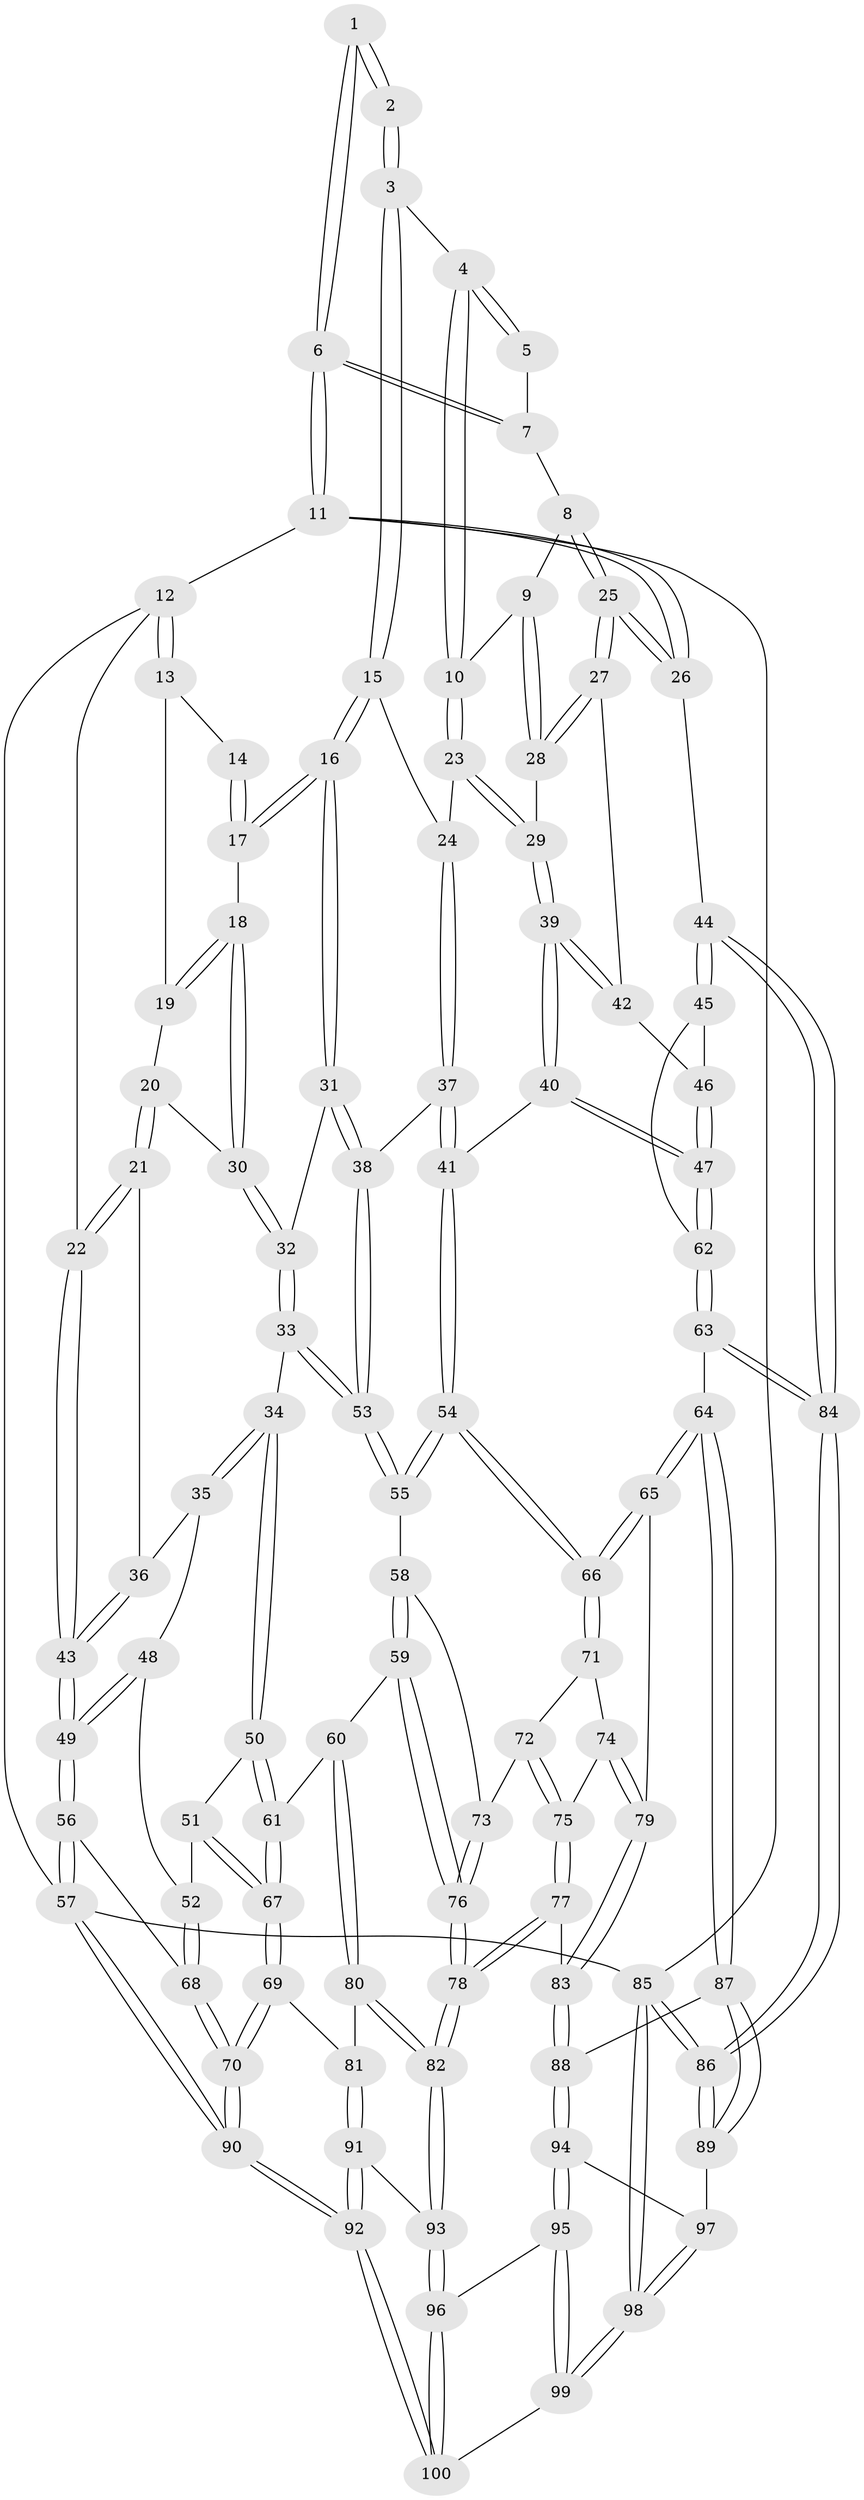 // coarse degree distribution, {4: 0.48333333333333334, 6: 0.08333333333333333, 3: 0.08333333333333333, 7: 0.016666666666666666, 5: 0.3333333333333333}
// Generated by graph-tools (version 1.1) at 2025/42/03/06/25 10:42:26]
// undirected, 100 vertices, 247 edges
graph export_dot {
graph [start="1"]
  node [color=gray90,style=filled];
  1 [pos="+1+0"];
  2 [pos="+0.56347522777168+0"];
  3 [pos="+0.6072500964506644+0"];
  4 [pos="+0.7363962478310887+0.11085505750197307"];
  5 [pos="+0.8474928907114115+0.07148719559712012"];
  6 [pos="+1+0"];
  7 [pos="+0.9016100338658968+0.0937436658055575"];
  8 [pos="+0.9524388590201932+0.17495962612895619"];
  9 [pos="+0.8252776514036277+0.19246743999015703"];
  10 [pos="+0.7420961333668473+0.15433010986568818"];
  11 [pos="+1+0"];
  12 [pos="+0+0"];
  13 [pos="+0.21318888223192084+0"];
  14 [pos="+0.49259157429589695+0"];
  15 [pos="+0.5377490398145713+0.26437809096779963"];
  16 [pos="+0.5343810688640004+0.26544815504498387"];
  17 [pos="+0.4522010922200261+0.2422625294082846"];
  18 [pos="+0.39165566394173384+0.25261385345541754"];
  19 [pos="+0.26667288034819214+0.08455707704791257"];
  20 [pos="+0.18906980831791162+0.26670863029564346"];
  21 [pos="+0.16187613812859586+0.29702921351967515"];
  22 [pos="+0+0"];
  23 [pos="+0.6829535582606907+0.278041938731854"];
  24 [pos="+0.6263302651329044+0.27686456926466596"];
  25 [pos="+1+0.2815993313216976"];
  26 [pos="+1+0.2818201158572418"];
  27 [pos="+0.950570042496875+0.34294760087589554"];
  28 [pos="+0.8693687991659974+0.2985412283584793"];
  29 [pos="+0.7087040096174494+0.3228682806368309"];
  30 [pos="+0.3771556756792522+0.2756227698112317"];
  31 [pos="+0.5136745181768445+0.38282431092268776"];
  32 [pos="+0.3373925696732024+0.40899367893231403"];
  33 [pos="+0.31657085237406324+0.4395553602798323"];
  34 [pos="+0.25375723789984966+0.4450759168101734"];
  35 [pos="+0.17034490222753398+0.37250402198888377"];
  36 [pos="+0.1648498533194848+0.3562158240882674"];
  37 [pos="+0.5652843971262735+0.47457844891037726"];
  38 [pos="+0.5495538299423474+0.46304870180502183"];
  39 [pos="+0.7265331970710738+0.4285627819416195"];
  40 [pos="+0.708830799140244+0.47076758485270803"];
  41 [pos="+0.6058905936975675+0.513331927537293"];
  42 [pos="+0.884333410115542+0.4081132744365794"];
  43 [pos="+0+0.3143823816007882"];
  44 [pos="+1+0.5459027428195786"];
  45 [pos="+0.9450148336842876+0.5541378061825601"];
  46 [pos="+0.8857751160700625+0.418724624682407"];
  47 [pos="+0.8235645516095241+0.6064684327430246"];
  48 [pos="+0.06048619099290184+0.4414161663377078"];
  49 [pos="+0+0.447009248161334"];
  50 [pos="+0.1997317130186269+0.5438771700043312"];
  51 [pos="+0.1769795150408357+0.5588536972019537"];
  52 [pos="+0.10934650040614016+0.5756587687382289"];
  53 [pos="+0.36446733677844123+0.4904409151485267"];
  54 [pos="+0.5880928773509658+0.5602702187379895"];
  55 [pos="+0.3912062480003364+0.5643682802062676"];
  56 [pos="+0+0.6055620794563374"];
  57 [pos="+0+1"];
  58 [pos="+0.38973947215116045+0.577788527208097"];
  59 [pos="+0.3176782367980086+0.644379462537702"];
  60 [pos="+0.3000010235791822+0.6506320635430138"];
  61 [pos="+0.2743084412742479+0.6353178936224347"];
  62 [pos="+0.8259425241805939+0.6105013107252921"];
  63 [pos="+0.8256595240789977+0.6125379217887894"];
  64 [pos="+0.7570097708786367+0.7180567877336586"];
  65 [pos="+0.655587755475809+0.6875906136299195"];
  66 [pos="+0.5881087692046206+0.5701832173872879"];
  67 [pos="+0.19199200861257468+0.6892400535472873"];
  68 [pos="+0.054779729561321336+0.6149820739916158"];
  69 [pos="+0.1739811936130722+0.7534939971720851"];
  70 [pos="+0.13829899055301986+0.7607138847710865"];
  71 [pos="+0.5508802158580018+0.6104853180000457"];
  72 [pos="+0.42831873151280825+0.6250772472380468"];
  73 [pos="+0.4160524720014855+0.6199012514301622"];
  74 [pos="+0.5486859874494406+0.6140712367974872"];
  75 [pos="+0.4996955367951125+0.6813062011272374"];
  76 [pos="+0.40663938479306194+0.7381616260570661"];
  77 [pos="+0.49026914322523935+0.7903500785812207"];
  78 [pos="+0.428578248577327+0.8230914067907622"];
  79 [pos="+0.5660819927372105+0.7634353909786347"];
  80 [pos="+0.2746996037375621+0.7564361272894149"];
  81 [pos="+0.22105995044761012+0.7662917318118209"];
  82 [pos="+0.42236672454306134+0.8305270662186063"];
  83 [pos="+0.5413401303476175+0.7875400560088944"];
  84 [pos="+1+0.9648396911004714"];
  85 [pos="+1+1"];
  86 [pos="+1+0.9703979171947983"];
  87 [pos="+0.7571332853522958+0.7185983320218171"];
  88 [pos="+0.6306139689712136+0.8552856497089493"];
  89 [pos="+0.8208825592456216+0.8241795313192289"];
  90 [pos="+0+1"];
  91 [pos="+0.23451500571626077+0.8589006841524102"];
  92 [pos="+0.11538047251252635+1"];
  93 [pos="+0.4197069567698813+0.8462201733339659"];
  94 [pos="+0.6500687790014502+0.9056758226423326"];
  95 [pos="+0.6123581357816115+0.9823037279402361"];
  96 [pos="+0.41805546401014765+0.874420566887643"];
  97 [pos="+0.7533958669892057+0.8960356717018179"];
  98 [pos="+0.8538574231490237+1"];
  99 [pos="+0.6419332602487585+1"];
  100 [pos="+0.23214413580183524+1"];
  1 -- 2;
  1 -- 2;
  1 -- 6;
  1 -- 6;
  2 -- 3;
  2 -- 3;
  3 -- 4;
  3 -- 15;
  3 -- 15;
  4 -- 5;
  4 -- 5;
  4 -- 10;
  4 -- 10;
  5 -- 7;
  6 -- 7;
  6 -- 7;
  6 -- 11;
  6 -- 11;
  7 -- 8;
  8 -- 9;
  8 -- 25;
  8 -- 25;
  9 -- 10;
  9 -- 28;
  9 -- 28;
  10 -- 23;
  10 -- 23;
  11 -- 12;
  11 -- 26;
  11 -- 26;
  11 -- 85;
  12 -- 13;
  12 -- 13;
  12 -- 22;
  12 -- 57;
  13 -- 14;
  13 -- 19;
  14 -- 17;
  14 -- 17;
  15 -- 16;
  15 -- 16;
  15 -- 24;
  16 -- 17;
  16 -- 17;
  16 -- 31;
  16 -- 31;
  17 -- 18;
  18 -- 19;
  18 -- 19;
  18 -- 30;
  18 -- 30;
  19 -- 20;
  20 -- 21;
  20 -- 21;
  20 -- 30;
  21 -- 22;
  21 -- 22;
  21 -- 36;
  22 -- 43;
  22 -- 43;
  23 -- 24;
  23 -- 29;
  23 -- 29;
  24 -- 37;
  24 -- 37;
  25 -- 26;
  25 -- 26;
  25 -- 27;
  25 -- 27;
  26 -- 44;
  27 -- 28;
  27 -- 28;
  27 -- 42;
  28 -- 29;
  29 -- 39;
  29 -- 39;
  30 -- 32;
  30 -- 32;
  31 -- 32;
  31 -- 38;
  31 -- 38;
  32 -- 33;
  32 -- 33;
  33 -- 34;
  33 -- 53;
  33 -- 53;
  34 -- 35;
  34 -- 35;
  34 -- 50;
  34 -- 50;
  35 -- 36;
  35 -- 48;
  36 -- 43;
  36 -- 43;
  37 -- 38;
  37 -- 41;
  37 -- 41;
  38 -- 53;
  38 -- 53;
  39 -- 40;
  39 -- 40;
  39 -- 42;
  39 -- 42;
  40 -- 41;
  40 -- 47;
  40 -- 47;
  41 -- 54;
  41 -- 54;
  42 -- 46;
  43 -- 49;
  43 -- 49;
  44 -- 45;
  44 -- 45;
  44 -- 84;
  44 -- 84;
  45 -- 46;
  45 -- 62;
  46 -- 47;
  46 -- 47;
  47 -- 62;
  47 -- 62;
  48 -- 49;
  48 -- 49;
  48 -- 52;
  49 -- 56;
  49 -- 56;
  50 -- 51;
  50 -- 61;
  50 -- 61;
  51 -- 52;
  51 -- 67;
  51 -- 67;
  52 -- 68;
  52 -- 68;
  53 -- 55;
  53 -- 55;
  54 -- 55;
  54 -- 55;
  54 -- 66;
  54 -- 66;
  55 -- 58;
  56 -- 57;
  56 -- 57;
  56 -- 68;
  57 -- 90;
  57 -- 90;
  57 -- 85;
  58 -- 59;
  58 -- 59;
  58 -- 73;
  59 -- 60;
  59 -- 76;
  59 -- 76;
  60 -- 61;
  60 -- 80;
  60 -- 80;
  61 -- 67;
  61 -- 67;
  62 -- 63;
  62 -- 63;
  63 -- 64;
  63 -- 84;
  63 -- 84;
  64 -- 65;
  64 -- 65;
  64 -- 87;
  64 -- 87;
  65 -- 66;
  65 -- 66;
  65 -- 79;
  66 -- 71;
  66 -- 71;
  67 -- 69;
  67 -- 69;
  68 -- 70;
  68 -- 70;
  69 -- 70;
  69 -- 70;
  69 -- 81;
  70 -- 90;
  70 -- 90;
  71 -- 72;
  71 -- 74;
  72 -- 73;
  72 -- 75;
  72 -- 75;
  73 -- 76;
  73 -- 76;
  74 -- 75;
  74 -- 79;
  74 -- 79;
  75 -- 77;
  75 -- 77;
  76 -- 78;
  76 -- 78;
  77 -- 78;
  77 -- 78;
  77 -- 83;
  78 -- 82;
  78 -- 82;
  79 -- 83;
  79 -- 83;
  80 -- 81;
  80 -- 82;
  80 -- 82;
  81 -- 91;
  81 -- 91;
  82 -- 93;
  82 -- 93;
  83 -- 88;
  83 -- 88;
  84 -- 86;
  84 -- 86;
  85 -- 86;
  85 -- 86;
  85 -- 98;
  85 -- 98;
  86 -- 89;
  86 -- 89;
  87 -- 88;
  87 -- 89;
  87 -- 89;
  88 -- 94;
  88 -- 94;
  89 -- 97;
  90 -- 92;
  90 -- 92;
  91 -- 92;
  91 -- 92;
  91 -- 93;
  92 -- 100;
  92 -- 100;
  93 -- 96;
  93 -- 96;
  94 -- 95;
  94 -- 95;
  94 -- 97;
  95 -- 96;
  95 -- 99;
  95 -- 99;
  96 -- 100;
  96 -- 100;
  97 -- 98;
  97 -- 98;
  98 -- 99;
  98 -- 99;
  99 -- 100;
}
